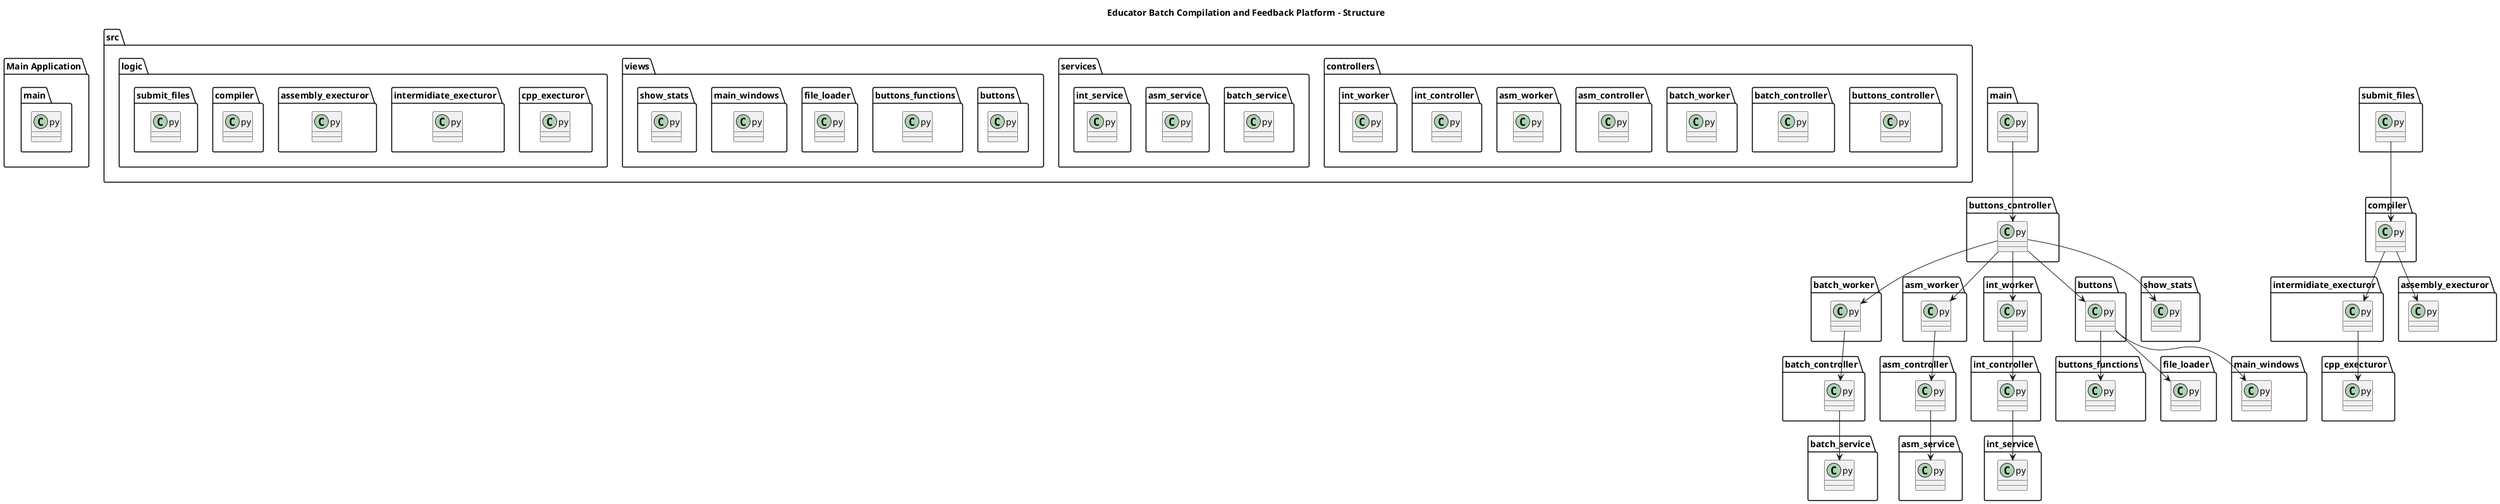 @startuml
title Educator Batch Compilation and Feedback Platform - Structure

package "Main Application" {
    class main.py
}

package "src" {
    
    package "controllers" {
        class buttons_controller.py
        class batch_controller.py
        class batch_worker.py
        class asm_controller.py
        class asm_worker.py
        class int_controller.py
        class int_worker.py
    }

    package "services" {
        class batch_service.py
        class asm_service.py
        class int_service.py
    }

    package "views" {
        class buttons.py
        class buttons_functions.py
        class file_loader.py
        class main_windows.py
        class show_stats.py
    }

    package "logic" {
        class cpp_execturor.py
        class intermidiate_execturor.py
        class assembly_execturor.py
        class compiler.py
        class submit_files.py
    }
}

main.py --> buttons_controller.py
buttons_controller.py --> batch_worker.py
buttons_controller.py --> asm_worker.py
buttons_controller.py --> int_worker.py

batch_worker.py --> batch_controller.py
batch_controller.py --> batch_service.py

asm_worker.py --> asm_controller.py
asm_controller.py --> asm_service.py

int_worker.py --> int_controller.py
int_controller.py --> int_service.py

buttons_controller.py --> buttons.py
buttons.py --> buttons_functions.py
buttons.py --> file_loader.py
buttons.py --> main_windows.py
buttons_controller.py --> show_stats.py

intermidiate_execturor.py --> cpp_execturor.py
compiler.py --> intermidiate_execturor.py
compiler.py --> assembly_execturor.py
submit_files.py --> compiler.py

@enduml

